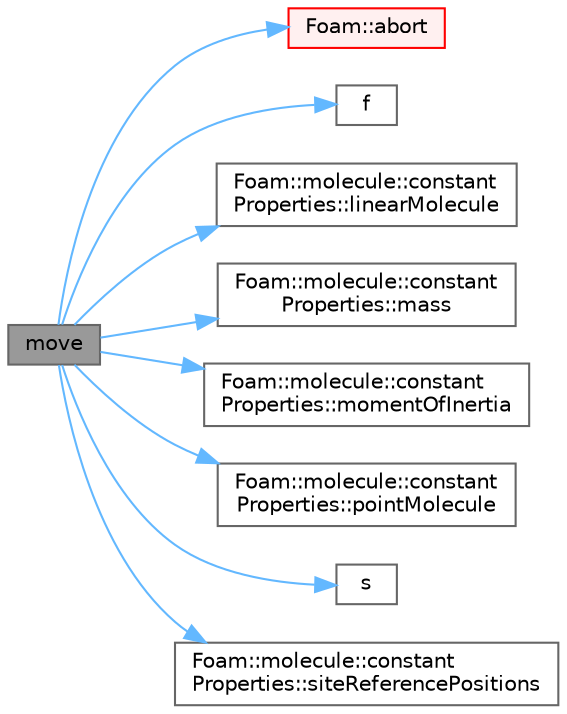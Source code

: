 digraph "move"
{
 // LATEX_PDF_SIZE
  bgcolor="transparent";
  edge [fontname=Helvetica,fontsize=10,labelfontname=Helvetica,labelfontsize=10];
  node [fontname=Helvetica,fontsize=10,shape=box,height=0.2,width=0.4];
  rankdir="LR";
  Node1 [id="Node000001",label="move",height=0.2,width=0.4,color="gray40", fillcolor="grey60", style="filled", fontcolor="black",tooltip=" "];
  Node1 -> Node2 [id="edge1_Node000001_Node000002",color="steelblue1",style="solid",tooltip=" "];
  Node2 [id="Node000002",label="Foam::abort",height=0.2,width=0.4,color="red", fillcolor="#FFF0F0", style="filled",URL="$namespaceFoam.html#aa346d711a4494a48e7c8aa9316f24263",tooltip=" "];
  Node1 -> Node4 [id="edge2_Node000001_Node000004",color="steelblue1",style="solid",tooltip=" "];
  Node4 [id="Node000004",label="f",height=0.2,width=0.4,color="grey40", fillcolor="white", style="filled",URL="$readKivaGrid_8H.html#a888be93833ac7a23170555c69c690288",tooltip=" "];
  Node1 -> Node5 [id="edge3_Node000001_Node000005",color="steelblue1",style="solid",tooltip=" "];
  Node5 [id="Node000005",label="Foam::molecule::constant\lProperties::linearMolecule",height=0.2,width=0.4,color="grey40", fillcolor="white", style="filled",URL="$classFoam_1_1molecule_1_1constantProperties.html#aeb2a2b14062fa73f93abea82566a4856",tooltip=" "];
  Node1 -> Node6 [id="edge4_Node000001_Node000006",color="steelblue1",style="solid",tooltip=" "];
  Node6 [id="Node000006",label="Foam::molecule::constant\lProperties::mass",height=0.2,width=0.4,color="grey40", fillcolor="white", style="filled",URL="$classFoam_1_1molecule_1_1constantProperties.html#a944f0a8184cc9f5f92ce6329bdcc7108",tooltip=" "];
  Node1 -> Node7 [id="edge5_Node000001_Node000007",color="steelblue1",style="solid",tooltip=" "];
  Node7 [id="Node000007",label="Foam::molecule::constant\lProperties::momentOfInertia",height=0.2,width=0.4,color="grey40", fillcolor="white", style="filled",URL="$classFoam_1_1molecule_1_1constantProperties.html#a00909f9887475c9d82cc16778ba2f6fc",tooltip=" "];
  Node1 -> Node8 [id="edge6_Node000001_Node000008",color="steelblue1",style="solid",tooltip=" "];
  Node8 [id="Node000008",label="Foam::molecule::constant\lProperties::pointMolecule",height=0.2,width=0.4,color="grey40", fillcolor="white", style="filled",URL="$classFoam_1_1molecule_1_1constantProperties.html#a0f2c6dd5684960ddaa66fe409fb6c7b4",tooltip=" "];
  Node1 -> Node9 [id="edge7_Node000001_Node000009",color="steelblue1",style="solid",tooltip=" "];
  Node9 [id="Node000009",label="s",height=0.2,width=0.4,color="grey40", fillcolor="white", style="filled",URL="$gmvOutputSpray_8H.html#abd29a68223d2d8cf69b98ba8e32a841c",tooltip=" "];
  Node1 -> Node10 [id="edge8_Node000001_Node000010",color="steelblue1",style="solid",tooltip=" "];
  Node10 [id="Node000010",label="Foam::molecule::constant\lProperties::siteReferencePositions",height=0.2,width=0.4,color="grey40", fillcolor="white", style="filled",URL="$classFoam_1_1molecule_1_1constantProperties.html#a1fec2598c57150e3b1e75b537dbbbe16",tooltip=" "];
}
